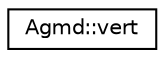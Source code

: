 digraph "Graphical Class Hierarchy"
{
  edge [fontname="Helvetica",fontsize="10",labelfontname="Helvetica",labelfontsize="10"];
  node [fontname="Helvetica",fontsize="10",shape=record];
  rankdir="LR";
  Node1 [label="Agmd::vert",height=0.2,width=0.4,color="black", fillcolor="white", style="filled",URL="$struct_agmd_1_1vert.html"];
}
